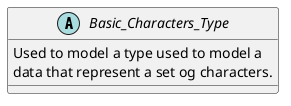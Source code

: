 @startuml

abstract class Basic_Characters_Type
{
  Used to model a type used to model a
  data that represent a set og characters.
}

@enduml